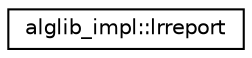 digraph "Graphical Class Hierarchy"
{
  edge [fontname="Helvetica",fontsize="10",labelfontname="Helvetica",labelfontsize="10"];
  node [fontname="Helvetica",fontsize="10",shape=record];
  rankdir="LR";
  Node0 [label="alglib_impl::lrreport",height=0.2,width=0.4,color="black", fillcolor="white", style="filled",URL="$structalglib__impl_1_1lrreport.html"];
}
